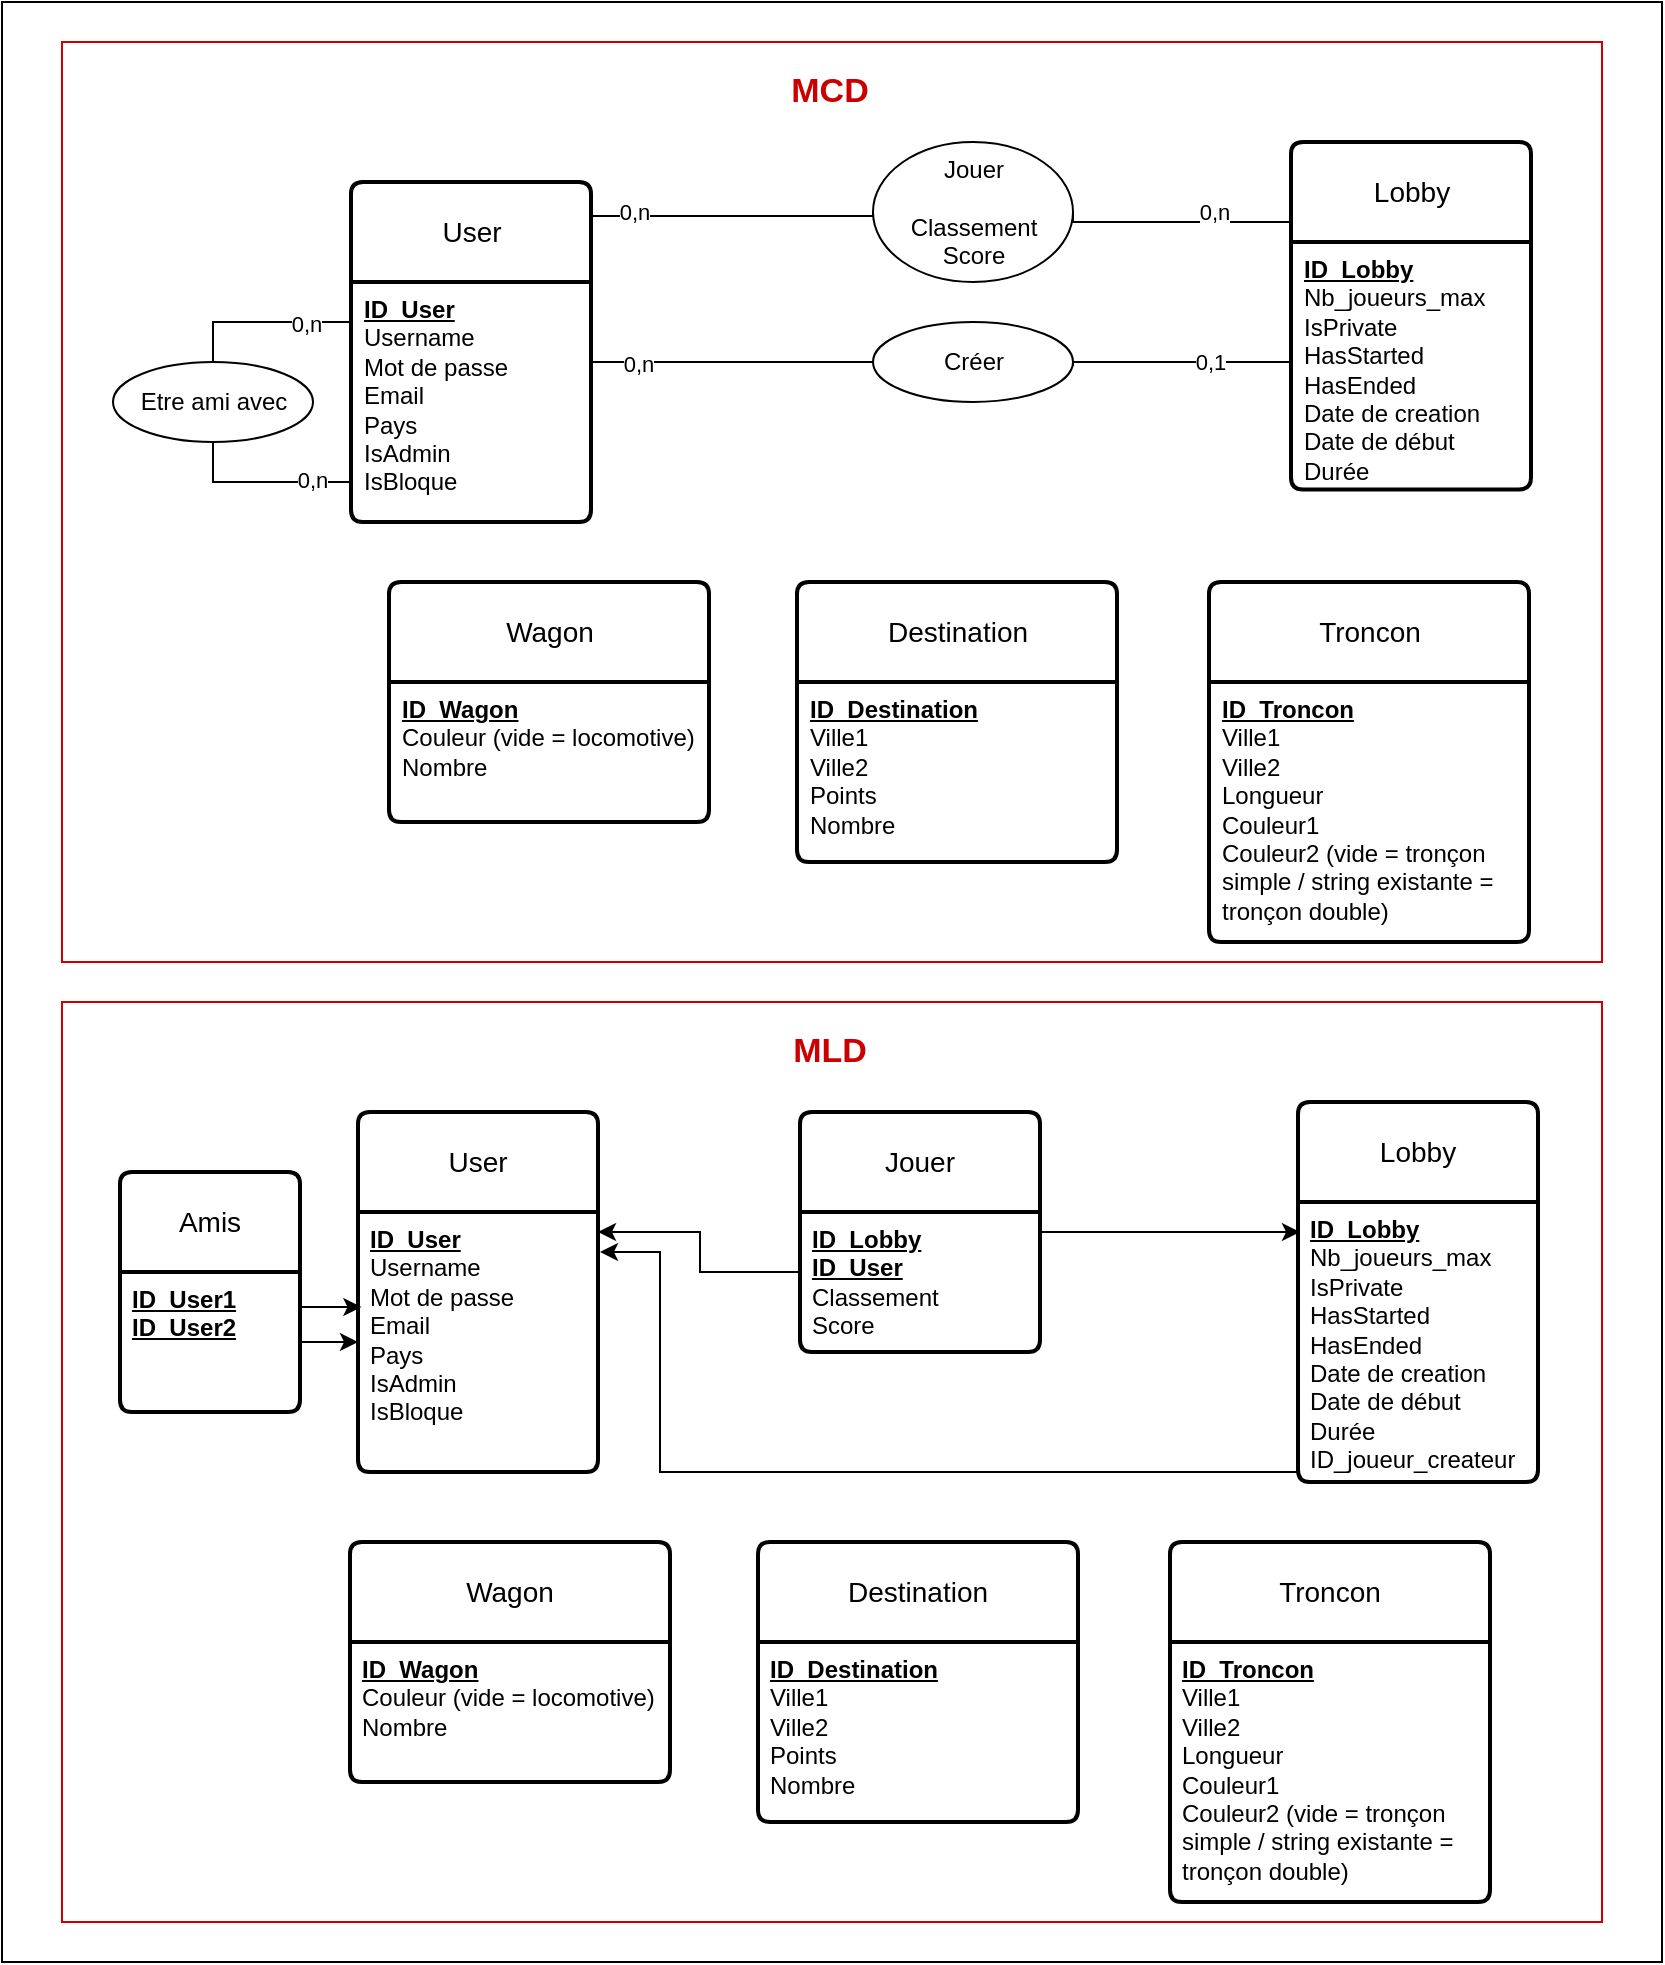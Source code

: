 <mxfile version="24.0.7" type="github">
  <diagram name="Page-1" id="GPkuQUCnlq3ohZIxKowG">
    <mxGraphModel dx="793" dy="420" grid="1" gridSize="10" guides="1" tooltips="1" connect="1" arrows="1" fold="1" page="1" pageScale="1" pageWidth="827" pageHeight="1169" math="0" shadow="0">
      <root>
        <mxCell id="0" />
        <mxCell id="1" parent="0" />
        <mxCell id="MFQDof5vlD9xu1kdHKQL-1" value="User" style="swimlane;childLayout=stackLayout;horizontal=1;startSize=50;horizontalStack=0;rounded=1;fontSize=14;fontStyle=0;strokeWidth=2;resizeParent=0;resizeLast=1;shadow=0;dashed=0;align=center;arcSize=4;whiteSpace=wrap;html=1;" parent="1" vertex="1">
          <mxGeometry x="174.5" y="90" width="120" height="170" as="geometry" />
        </mxCell>
        <mxCell id="MFQDof5vlD9xu1kdHKQL-2" value="&lt;b&gt;&lt;u&gt;ID_User&lt;/u&gt;&lt;/b&gt;&lt;br&gt;Username&lt;br&gt;Mot de passe&lt;br&gt;Email&lt;br&gt;Pays&lt;br&gt;IsAdmin&lt;br&gt;IsBloque" style="align=left;strokeColor=none;fillColor=none;spacingLeft=4;fontSize=12;verticalAlign=top;resizable=0;rotatable=0;part=1;html=1;" parent="MFQDof5vlD9xu1kdHKQL-1" vertex="1">
          <mxGeometry y="50" width="120" height="120" as="geometry" />
        </mxCell>
        <mxCell id="bhqNMUB9VUFnQ5Ed6FzW-11" style="edgeStyle=orthogonalEdgeStyle;rounded=0;orthogonalLoop=1;jettySize=auto;html=1;exitX=0.5;exitY=0;exitDx=0;exitDy=0;entryX=0;entryY=0.25;entryDx=0;entryDy=0;endArrow=none;endFill=0;" parent="1" source="MFQDof5vlD9xu1kdHKQL-3" target="MFQDof5vlD9xu1kdHKQL-2" edge="1">
          <mxGeometry relative="1" as="geometry">
            <mxPoint x="383.54" y="180" as="sourcePoint" />
            <mxPoint x="294.5" y="157.94" as="targetPoint" />
            <Array as="points">
              <mxPoint x="105.5" y="160" />
              <mxPoint x="174.5" y="160" />
            </Array>
          </mxGeometry>
        </mxCell>
        <mxCell id="0xAUpMDpznyYWvms8PZ7-2" value="0,n" style="edgeLabel;html=1;align=center;verticalAlign=middle;resizable=0;points=[];" parent="bhqNMUB9VUFnQ5Ed6FzW-11" vertex="1" connectable="0">
          <mxGeometry x="0.628" y="-1" relative="1" as="geometry">
            <mxPoint x="-14" as="offset" />
          </mxGeometry>
        </mxCell>
        <mxCell id="MFQDof5vlD9xu1kdHKQL-3" value="Etre ami avec" style="ellipse;whiteSpace=wrap;html=1;align=center;" parent="1" vertex="1">
          <mxGeometry x="55.5" y="180" width="100" height="40" as="geometry" />
        </mxCell>
        <mxCell id="MFQDof5vlD9xu1kdHKQL-15" value="Lobby" style="swimlane;childLayout=stackLayout;horizontal=1;startSize=50;horizontalStack=0;rounded=1;fontSize=14;fontStyle=0;strokeWidth=2;resizeParent=0;resizeLast=1;shadow=0;dashed=0;align=center;arcSize=4;whiteSpace=wrap;html=1;" parent="1" vertex="1">
          <mxGeometry x="644.5" y="70" width="120" height="173.75" as="geometry" />
        </mxCell>
        <mxCell id="MFQDof5vlD9xu1kdHKQL-16" value="&lt;b&gt;&lt;u&gt;ID_Lobby&lt;/u&gt;&lt;/b&gt;&lt;br&gt;Nb_joueurs_max&lt;br&gt;IsPrivate&lt;br&gt;HasStarted&lt;br&gt;HasEnded&lt;br&gt;Date de creation&lt;br&gt;Date de début&lt;br&gt;Durée" style="align=left;strokeColor=none;fillColor=none;spacingLeft=4;fontSize=12;verticalAlign=top;resizable=0;rotatable=0;part=1;html=1;" parent="MFQDof5vlD9xu1kdHKQL-15" vertex="1">
          <mxGeometry y="50" width="120" height="123.75" as="geometry" />
        </mxCell>
        <mxCell id="bhqNMUB9VUFnQ5Ed6FzW-8" style="edgeStyle=orthogonalEdgeStyle;rounded=0;orthogonalLoop=1;jettySize=auto;html=1;exitX=0;exitY=0.75;exitDx=0;exitDy=0;entryX=0.5;entryY=1;entryDx=0;entryDy=0;endArrow=none;endFill=0;" parent="1" source="MFQDof5vlD9xu1kdHKQL-2" target="MFQDof5vlD9xu1kdHKQL-3" edge="1">
          <mxGeometry relative="1" as="geometry">
            <Array as="points">
              <mxPoint x="174.5" y="240" />
              <mxPoint x="105.5" y="240" />
            </Array>
          </mxGeometry>
        </mxCell>
        <mxCell id="0xAUpMDpznyYWvms8PZ7-3" value="0,n" style="edgeLabel;html=1;align=center;verticalAlign=middle;resizable=0;points=[];" parent="bhqNMUB9VUFnQ5Ed6FzW-8" vertex="1" connectable="0">
          <mxGeometry x="-0.392" y="-1" relative="1" as="geometry">
            <mxPoint as="offset" />
          </mxGeometry>
        </mxCell>
        <mxCell id="bhqNMUB9VUFnQ5Ed6FzW-17" style="edgeStyle=orthogonalEdgeStyle;rounded=0;orthogonalLoop=1;jettySize=auto;html=1;entryX=0;entryY=0.25;entryDx=0;entryDy=0;endArrow=none;endFill=0;exitX=1;exitY=0.5;exitDx=0;exitDy=0;" parent="1" source="bhqNMUB9VUFnQ5Ed6FzW-16" edge="1">
          <mxGeometry relative="1" as="geometry">
            <mxPoint x="595.5" y="110" as="sourcePoint" />
            <mxPoint x="644.5" y="155.938" as="targetPoint" />
            <Array as="points">
              <mxPoint x="535.5" y="110" />
              <mxPoint x="644.5" y="110" />
            </Array>
          </mxGeometry>
        </mxCell>
        <mxCell id="bhqNMUB9VUFnQ5Ed6FzW-18" value="0,n" style="edgeLabel;html=1;align=center;verticalAlign=middle;resizable=0;points=[];" parent="bhqNMUB9VUFnQ5Ed6FzW-17" vertex="1" connectable="0">
          <mxGeometry x="0.182" y="4" relative="1" as="geometry">
            <mxPoint x="-19" y="-1" as="offset" />
          </mxGeometry>
        </mxCell>
        <mxCell id="bhqNMUB9VUFnQ5Ed6FzW-16" value="Jouer&lt;br&gt;&lt;br&gt;Classement&lt;br&gt;Score" style="ellipse;whiteSpace=wrap;html=1;align=center;" parent="1" vertex="1">
          <mxGeometry x="435.5" y="70" width="100" height="70" as="geometry" />
        </mxCell>
        <mxCell id="bhqNMUB9VUFnQ5Ed6FzW-28" value="Wagon" style="swimlane;childLayout=stackLayout;horizontal=1;startSize=50;horizontalStack=0;rounded=1;fontSize=14;fontStyle=0;strokeWidth=2;resizeParent=0;resizeLast=1;shadow=0;dashed=0;align=center;arcSize=4;whiteSpace=wrap;html=1;" parent="1" vertex="1">
          <mxGeometry x="193.5" y="290" width="160" height="120" as="geometry" />
        </mxCell>
        <mxCell id="bhqNMUB9VUFnQ5Ed6FzW-29" value="&lt;b&gt;&lt;u&gt;ID_Wagon&lt;/u&gt;&lt;/b&gt;&lt;br&gt;Couleur (vide = locomotive)&lt;br&gt;Nombre" style="align=left;strokeColor=none;fillColor=none;spacingLeft=4;fontSize=12;verticalAlign=top;resizable=0;rotatable=0;part=1;html=1;" parent="bhqNMUB9VUFnQ5Ed6FzW-28" vertex="1">
          <mxGeometry y="50" width="160" height="70" as="geometry" />
        </mxCell>
        <mxCell id="bhqNMUB9VUFnQ5Ed6FzW-30" value="Destination" style="swimlane;childLayout=stackLayout;horizontal=1;startSize=50;horizontalStack=0;rounded=1;fontSize=14;fontStyle=0;strokeWidth=2;resizeParent=0;resizeLast=1;shadow=0;dashed=0;align=center;arcSize=4;whiteSpace=wrap;html=1;" parent="1" vertex="1">
          <mxGeometry x="397.5" y="290" width="160" height="140" as="geometry" />
        </mxCell>
        <mxCell id="bhqNMUB9VUFnQ5Ed6FzW-31" value="&lt;b&gt;&lt;u&gt;ID_Destination&lt;/u&gt;&lt;/b&gt;&lt;br&gt;Ville1&lt;br&gt;Ville2&lt;br&gt;Points&lt;br&gt;Nombre" style="align=left;strokeColor=none;fillColor=none;spacingLeft=4;fontSize=12;verticalAlign=top;resizable=0;rotatable=0;part=1;html=1;" parent="bhqNMUB9VUFnQ5Ed6FzW-30" vertex="1">
          <mxGeometry y="50" width="160" height="90" as="geometry" />
        </mxCell>
        <mxCell id="bhqNMUB9VUFnQ5Ed6FzW-32" value="Troncon" style="swimlane;childLayout=stackLayout;horizontal=1;startSize=50;horizontalStack=0;rounded=1;fontSize=14;fontStyle=0;strokeWidth=2;resizeParent=0;resizeLast=1;shadow=0;dashed=0;align=center;arcSize=4;whiteSpace=wrap;html=1;" parent="1" vertex="1">
          <mxGeometry x="603.5" y="290" width="160" height="180" as="geometry" />
        </mxCell>
        <mxCell id="bhqNMUB9VUFnQ5Ed6FzW-33" value="&lt;b&gt;&lt;u&gt;ID_Troncon&lt;/u&gt;&lt;/b&gt;&lt;br&gt;Ville1&lt;br&gt;Ville2&lt;br&gt;Longueur&lt;br&gt;Couleur1&lt;br&gt;Couleur2 (vide = tronçon&lt;br&gt;simple / string existante =&amp;nbsp;&lt;br&gt;tronçon double)" style="align=left;strokeColor=none;fillColor=none;spacingLeft=4;fontSize=12;verticalAlign=top;resizable=0;rotatable=0;part=1;html=1;" parent="bhqNMUB9VUFnQ5Ed6FzW-32" vertex="1">
          <mxGeometry y="50" width="160" height="130" as="geometry" />
        </mxCell>
        <mxCell id="bhqNMUB9VUFnQ5Ed6FzW-35" style="edgeStyle=orthogonalEdgeStyle;rounded=0;orthogonalLoop=1;jettySize=auto;html=1;exitX=0;exitY=0.5;exitDx=0;exitDy=0;endArrow=none;endFill=0;" parent="1" source="bhqNMUB9VUFnQ5Ed6FzW-16" target="MFQDof5vlD9xu1kdHKQL-1" edge="1">
          <mxGeometry relative="1" as="geometry">
            <Array as="points">
              <mxPoint x="435.5" y="107" />
            </Array>
          </mxGeometry>
        </mxCell>
        <mxCell id="bhqNMUB9VUFnQ5Ed6FzW-40" value="0,n" style="edgeLabel;html=1;align=center;verticalAlign=middle;resizable=0;points=[];" parent="bhqNMUB9VUFnQ5Ed6FzW-35" vertex="1" connectable="0">
          <mxGeometry x="0.84" y="-1" relative="1" as="geometry">
            <mxPoint x="10" y="-1" as="offset" />
          </mxGeometry>
        </mxCell>
        <mxCell id="0xAUpMDpznyYWvms8PZ7-6" style="edgeStyle=orthogonalEdgeStyle;rounded=0;orthogonalLoop=1;jettySize=auto;html=1;exitX=0;exitY=0.5;exitDx=0;exitDy=0;endArrow=none;endFill=0;" parent="1" source="0xAUpMDpznyYWvms8PZ7-4" edge="1">
          <mxGeometry relative="1" as="geometry">
            <Array as="points">
              <mxPoint x="295.5" y="180" />
            </Array>
            <mxPoint x="295.5" y="180" as="targetPoint" />
          </mxGeometry>
        </mxCell>
        <mxCell id="0xAUpMDpznyYWvms8PZ7-8" value="0,n" style="edgeLabel;html=1;align=center;verticalAlign=middle;resizable=0;points=[];" parent="0xAUpMDpznyYWvms8PZ7-6" vertex="1" connectable="0">
          <mxGeometry x="0.681" y="1" relative="1" as="geometry">
            <mxPoint as="offset" />
          </mxGeometry>
        </mxCell>
        <mxCell id="0xAUpMDpznyYWvms8PZ7-4" value="Créer" style="ellipse;whiteSpace=wrap;html=1;align=center;" parent="1" vertex="1">
          <mxGeometry x="435.5" y="160" width="100" height="40" as="geometry" />
        </mxCell>
        <mxCell id="0xAUpMDpznyYWvms8PZ7-5" style="edgeStyle=orthogonalEdgeStyle;rounded=0;orthogonalLoop=1;jettySize=auto;html=1;exitX=0;exitY=0.75;exitDx=0;exitDy=0;endArrow=none;endFill=0;" parent="1" edge="1">
          <mxGeometry relative="1" as="geometry">
            <mxPoint x="644.5" y="182.132" as="sourcePoint" />
            <mxPoint x="535.5" y="182" as="targetPoint" />
            <Array as="points">
              <mxPoint x="644.5" y="180" />
            </Array>
          </mxGeometry>
        </mxCell>
        <mxCell id="0xAUpMDpznyYWvms8PZ7-7" value="0,1" style="edgeLabel;html=1;align=center;verticalAlign=middle;resizable=0;points=[];" parent="0xAUpMDpznyYWvms8PZ7-5" vertex="1" connectable="0">
          <mxGeometry x="-0.237" relative="1" as="geometry">
            <mxPoint as="offset" />
          </mxGeometry>
        </mxCell>
        <mxCell id="0xAUpMDpznyYWvms8PZ7-38" value="User" style="swimlane;childLayout=stackLayout;horizontal=1;startSize=50;horizontalStack=0;rounded=1;fontSize=14;fontStyle=0;strokeWidth=2;resizeParent=0;resizeLast=1;shadow=0;dashed=0;align=center;arcSize=4;whiteSpace=wrap;html=1;" parent="1" vertex="1">
          <mxGeometry x="178" y="555" width="120" height="180" as="geometry" />
        </mxCell>
        <mxCell id="0xAUpMDpznyYWvms8PZ7-39" value="&lt;b&gt;&lt;u&gt;ID_User&lt;/u&gt;&lt;/b&gt;&lt;br&gt;Username&lt;br&gt;Mot de passe&lt;br&gt;Email&lt;br&gt;Pays&lt;br&gt;IsAdmin&lt;br&gt;IsBloque" style="align=left;strokeColor=none;fillColor=none;spacingLeft=4;fontSize=12;verticalAlign=top;resizable=0;rotatable=0;part=1;html=1;" parent="0xAUpMDpznyYWvms8PZ7-38" vertex="1">
          <mxGeometry y="50" width="120" height="130" as="geometry" />
        </mxCell>
        <mxCell id="0xAUpMDpznyYWvms8PZ7-43" value="Lobby" style="swimlane;childLayout=stackLayout;horizontal=1;startSize=50;horizontalStack=0;rounded=1;fontSize=14;fontStyle=0;strokeWidth=2;resizeParent=0;resizeLast=1;shadow=0;dashed=0;align=center;arcSize=4;whiteSpace=wrap;html=1;" parent="1" vertex="1">
          <mxGeometry x="648" y="550" width="120" height="190" as="geometry" />
        </mxCell>
        <mxCell id="0xAUpMDpznyYWvms8PZ7-44" value="&lt;b&gt;&lt;u&gt;ID_Lobby&lt;/u&gt;&lt;/b&gt;&lt;br&gt;Nb_joueurs_max&lt;br&gt;IsPrivate&lt;br&gt;HasStarted&lt;br&gt;HasEnded&lt;br&gt;Date de creation&lt;br&gt;Date de début&lt;br&gt;Durée&lt;div&gt;ID_joueur_createur&lt;/div&gt;" style="align=left;strokeColor=none;fillColor=none;spacingLeft=4;fontSize=12;verticalAlign=top;resizable=0;rotatable=0;part=1;html=1;" parent="0xAUpMDpznyYWvms8PZ7-43" vertex="1">
          <mxGeometry y="50" width="120" height="140" as="geometry" />
        </mxCell>
        <mxCell id="0xAUpMDpznyYWvms8PZ7-55" value="Wagon" style="swimlane;childLayout=stackLayout;horizontal=1;startSize=50;horizontalStack=0;rounded=1;fontSize=14;fontStyle=0;strokeWidth=2;resizeParent=0;resizeLast=1;shadow=0;dashed=0;align=center;arcSize=4;whiteSpace=wrap;html=1;" parent="1" vertex="1">
          <mxGeometry x="174" y="770" width="160" height="120" as="geometry" />
        </mxCell>
        <mxCell id="0xAUpMDpznyYWvms8PZ7-56" value="&lt;b&gt;&lt;u&gt;ID_Wagon&lt;/u&gt;&lt;/b&gt;&lt;br&gt;Couleur (vide = locomotive)&lt;br&gt;Nombre" style="align=left;strokeColor=none;fillColor=none;spacingLeft=4;fontSize=12;verticalAlign=top;resizable=0;rotatable=0;part=1;html=1;" parent="0xAUpMDpznyYWvms8PZ7-55" vertex="1">
          <mxGeometry y="50" width="160" height="70" as="geometry" />
        </mxCell>
        <mxCell id="0xAUpMDpznyYWvms8PZ7-57" value="Destination" style="swimlane;childLayout=stackLayout;horizontal=1;startSize=50;horizontalStack=0;rounded=1;fontSize=14;fontStyle=0;strokeWidth=2;resizeParent=0;resizeLast=1;shadow=0;dashed=0;align=center;arcSize=4;whiteSpace=wrap;html=1;" parent="1" vertex="1">
          <mxGeometry x="378" y="770" width="160" height="140" as="geometry" />
        </mxCell>
        <mxCell id="0xAUpMDpznyYWvms8PZ7-58" value="&lt;b&gt;&lt;u&gt;ID_Destination&lt;/u&gt;&lt;/b&gt;&lt;br&gt;Ville1&lt;br&gt;Ville2&lt;br&gt;Points&lt;br&gt;Nombre" style="align=left;strokeColor=none;fillColor=none;spacingLeft=4;fontSize=12;verticalAlign=top;resizable=0;rotatable=0;part=1;html=1;" parent="0xAUpMDpznyYWvms8PZ7-57" vertex="1">
          <mxGeometry y="50" width="160" height="90" as="geometry" />
        </mxCell>
        <mxCell id="0xAUpMDpznyYWvms8PZ7-59" value="Troncon" style="swimlane;childLayout=stackLayout;horizontal=1;startSize=50;horizontalStack=0;rounded=1;fontSize=14;fontStyle=0;strokeWidth=2;resizeParent=0;resizeLast=1;shadow=0;dashed=0;align=center;arcSize=4;whiteSpace=wrap;html=1;" parent="1" vertex="1">
          <mxGeometry x="584" y="770" width="160" height="180" as="geometry" />
        </mxCell>
        <mxCell id="0xAUpMDpznyYWvms8PZ7-60" value="&lt;b&gt;&lt;u&gt;ID_Troncon&lt;/u&gt;&lt;/b&gt;&lt;br&gt;Ville1&lt;br&gt;Ville2&lt;br&gt;Longueur&lt;br&gt;Couleur1&lt;br&gt;Couleur2 (vide = tronçon&lt;br&gt;simple / string existante =&amp;nbsp;&lt;br&gt;tronçon double)" style="align=left;strokeColor=none;fillColor=none;spacingLeft=4;fontSize=12;verticalAlign=top;resizable=0;rotatable=0;part=1;html=1;" parent="0xAUpMDpznyYWvms8PZ7-59" vertex="1">
          <mxGeometry y="50" width="160" height="130" as="geometry" />
        </mxCell>
        <mxCell id="0xAUpMDpznyYWvms8PZ7-68" value="Jouer" style="swimlane;childLayout=stackLayout;horizontal=1;startSize=50;horizontalStack=0;rounded=1;fontSize=14;fontStyle=0;strokeWidth=2;resizeParent=0;resizeLast=1;shadow=0;dashed=0;align=center;arcSize=4;whiteSpace=wrap;html=1;" parent="1" vertex="1">
          <mxGeometry x="399" y="555" width="120" height="120" as="geometry" />
        </mxCell>
        <mxCell id="0xAUpMDpznyYWvms8PZ7-69" value="&lt;b&gt;&lt;u&gt;ID_Lobby&lt;br&gt;ID_User&lt;br&gt;&lt;/u&gt;&lt;/b&gt;Classement&lt;div&gt;Score&lt;/div&gt;" style="align=left;strokeColor=none;fillColor=none;spacingLeft=4;fontSize=12;verticalAlign=top;resizable=0;rotatable=0;part=1;html=1;" parent="0xAUpMDpznyYWvms8PZ7-68" vertex="1">
          <mxGeometry y="50" width="120" height="70" as="geometry" />
        </mxCell>
        <mxCell id="0xAUpMDpznyYWvms8PZ7-70" value="Amis" style="swimlane;childLayout=stackLayout;horizontal=1;startSize=50;horizontalStack=0;rounded=1;fontSize=14;fontStyle=0;strokeWidth=2;resizeParent=0;resizeLast=1;shadow=0;dashed=0;align=center;arcSize=4;whiteSpace=wrap;html=1;" parent="1" vertex="1">
          <mxGeometry x="59" y="585" width="90" height="120" as="geometry" />
        </mxCell>
        <mxCell id="0xAUpMDpznyYWvms8PZ7-71" value="&lt;b&gt;&lt;u&gt;ID_User1&lt;br&gt;ID_User2&lt;/u&gt;&lt;/b&gt;" style="align=left;strokeColor=none;fillColor=none;spacingLeft=4;fontSize=12;verticalAlign=top;resizable=0;rotatable=0;part=1;html=1;" parent="0xAUpMDpznyYWvms8PZ7-70" vertex="1">
          <mxGeometry y="50" width="90" height="70" as="geometry" />
        </mxCell>
        <mxCell id="0xAUpMDpznyYWvms8PZ7-72" style="edgeStyle=orthogonalEdgeStyle;rounded=0;orthogonalLoop=1;jettySize=auto;html=1;exitX=1;exitY=0.25;exitDx=0;exitDy=0;entryX=0.014;entryY=0.369;entryDx=0;entryDy=0;entryPerimeter=0;" parent="1" source="0xAUpMDpznyYWvms8PZ7-71" target="0xAUpMDpznyYWvms8PZ7-39" edge="1">
          <mxGeometry relative="1" as="geometry" />
        </mxCell>
        <mxCell id="0xAUpMDpznyYWvms8PZ7-73" style="edgeStyle=orthogonalEdgeStyle;rounded=0;orthogonalLoop=1;jettySize=auto;html=1;exitX=1;exitY=0.5;exitDx=0;exitDy=0;entryX=0;entryY=0.5;entryDx=0;entryDy=0;" parent="1" source="0xAUpMDpznyYWvms8PZ7-71" target="0xAUpMDpznyYWvms8PZ7-39" edge="1">
          <mxGeometry relative="1" as="geometry" />
        </mxCell>
        <mxCell id="0xAUpMDpznyYWvms8PZ7-75" style="edgeStyle=orthogonalEdgeStyle;rounded=0;orthogonalLoop=1;jettySize=auto;html=1;exitX=1;exitY=0.5;exitDx=0;exitDy=0;" parent="1" source="0xAUpMDpznyYWvms8PZ7-69" edge="1">
          <mxGeometry relative="1" as="geometry">
            <mxPoint x="649" y="615" as="targetPoint" />
            <Array as="points">
              <mxPoint x="519" y="615" />
              <mxPoint x="647" y="615" />
            </Array>
          </mxGeometry>
        </mxCell>
        <mxCell id="vAAep1_tFZHuDm9SzrGH-4" value="" style="edgeStyle=orthogonalEdgeStyle;rounded=0;orthogonalLoop=1;jettySize=auto;html=1;" edge="1" parent="1" source="0xAUpMDpznyYWvms8PZ7-69" target="0xAUpMDpznyYWvms8PZ7-39">
          <mxGeometry relative="1" as="geometry">
            <Array as="points">
              <mxPoint x="349" y="635" />
              <mxPoint x="349" y="615" />
            </Array>
          </mxGeometry>
        </mxCell>
        <mxCell id="vAAep1_tFZHuDm9SzrGH-6" style="edgeStyle=orthogonalEdgeStyle;rounded=0;orthogonalLoop=1;jettySize=auto;html=1;exitX=0;exitY=0.75;exitDx=0;exitDy=0;" edge="1" parent="1" source="0xAUpMDpznyYWvms8PZ7-44">
          <mxGeometry relative="1" as="geometry">
            <mxPoint x="299" y="625" as="targetPoint" />
            <Array as="points">
              <mxPoint x="648" y="735" />
              <mxPoint x="329" y="735" />
              <mxPoint x="329" y="625" />
            </Array>
          </mxGeometry>
        </mxCell>
        <mxCell id="vAAep1_tFZHuDm9SzrGH-7" value="" style="rounded=0;whiteSpace=wrap;html=1;fillColor=none;strokeColor=#CC0000;" vertex="1" parent="1">
          <mxGeometry x="30" y="20" width="770" height="460" as="geometry" />
        </mxCell>
        <mxCell id="vAAep1_tFZHuDm9SzrGH-9" value="&lt;font color=&quot;#cc0000&quot; style=&quot;font-size: 17px;&quot;&gt;&lt;b&gt;MCD&lt;/b&gt;&lt;/font&gt;" style="text;html=1;align=center;verticalAlign=middle;whiteSpace=wrap;rounded=0;" vertex="1" parent="1">
          <mxGeometry x="384" y="30" width="60" height="30" as="geometry" />
        </mxCell>
        <mxCell id="vAAep1_tFZHuDm9SzrGH-10" value="" style="rounded=0;whiteSpace=wrap;html=1;fillColor=none;strokeColor=#CC0000;" vertex="1" parent="1">
          <mxGeometry x="30" y="500" width="770" height="460" as="geometry" />
        </mxCell>
        <mxCell id="vAAep1_tFZHuDm9SzrGH-11" value="&lt;font color=&quot;#cc0000&quot; style=&quot;font-size: 17px;&quot;&gt;&lt;b&gt;MLD&lt;/b&gt;&lt;/font&gt;" style="text;html=1;align=center;verticalAlign=middle;whiteSpace=wrap;rounded=0;" vertex="1" parent="1">
          <mxGeometry x="384" y="510" width="60" height="30" as="geometry" />
        </mxCell>
        <mxCell id="vAAep1_tFZHuDm9SzrGH-12" value="" style="rounded=0;whiteSpace=wrap;html=1;fillColor=none;" vertex="1" parent="1">
          <mxGeometry width="830" height="980" as="geometry" />
        </mxCell>
      </root>
    </mxGraphModel>
  </diagram>
</mxfile>
